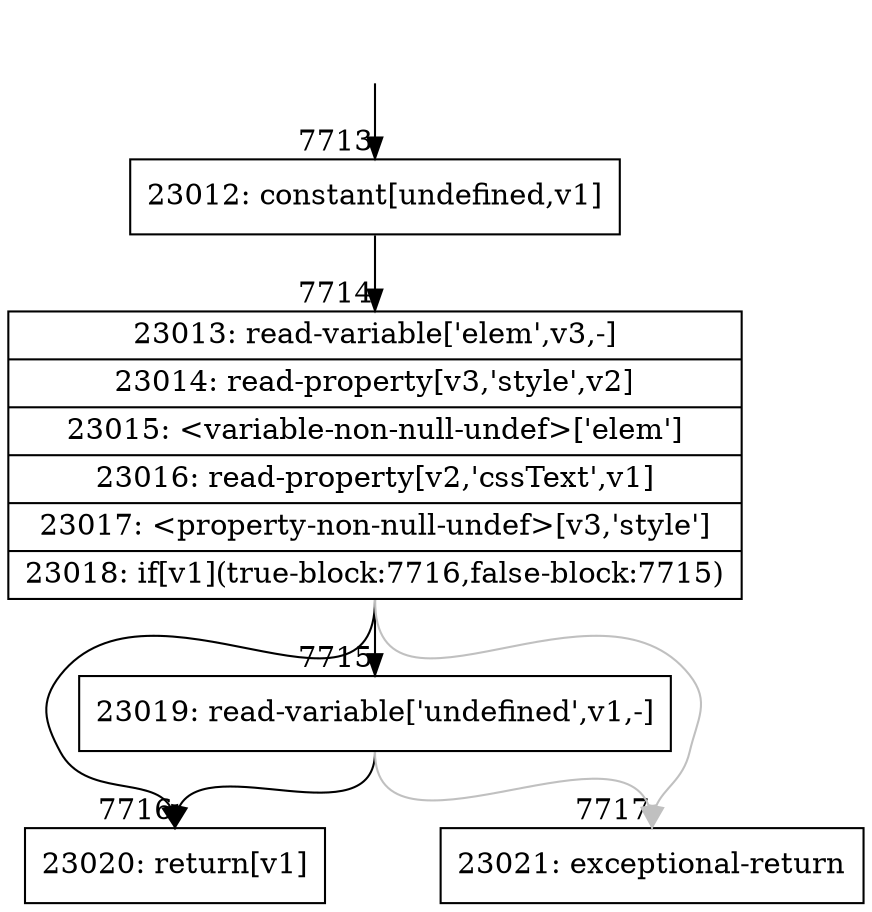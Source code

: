digraph {
rankdir="TD"
BB_entry476[shape=none,label=""];
BB_entry476 -> BB7713 [tailport=s, headport=n, headlabel="    7713"]
BB7713 [shape=record label="{23012: constant[undefined,v1]}" ] 
BB7713 -> BB7714 [tailport=s, headport=n, headlabel="      7714"]
BB7714 [shape=record label="{23013: read-variable['elem',v3,-]|23014: read-property[v3,'style',v2]|23015: \<variable-non-null-undef\>['elem']|23016: read-property[v2,'cssText',v1]|23017: \<property-non-null-undef\>[v3,'style']|23018: if[v1](true-block:7716,false-block:7715)}" ] 
BB7714 -> BB7716 [tailport=s, headport=n, headlabel="      7716"]
BB7714 -> BB7715 [tailport=s, headport=n, headlabel="      7715"]
BB7714 -> BB7717 [tailport=s, headport=n, color=gray, headlabel="      7717"]
BB7715 [shape=record label="{23019: read-variable['undefined',v1,-]}" ] 
BB7715 -> BB7716 [tailport=s, headport=n]
BB7715 -> BB7717 [tailport=s, headport=n, color=gray]
BB7716 [shape=record label="{23020: return[v1]}" ] 
BB7717 [shape=record label="{23021: exceptional-return}" ] 
}

